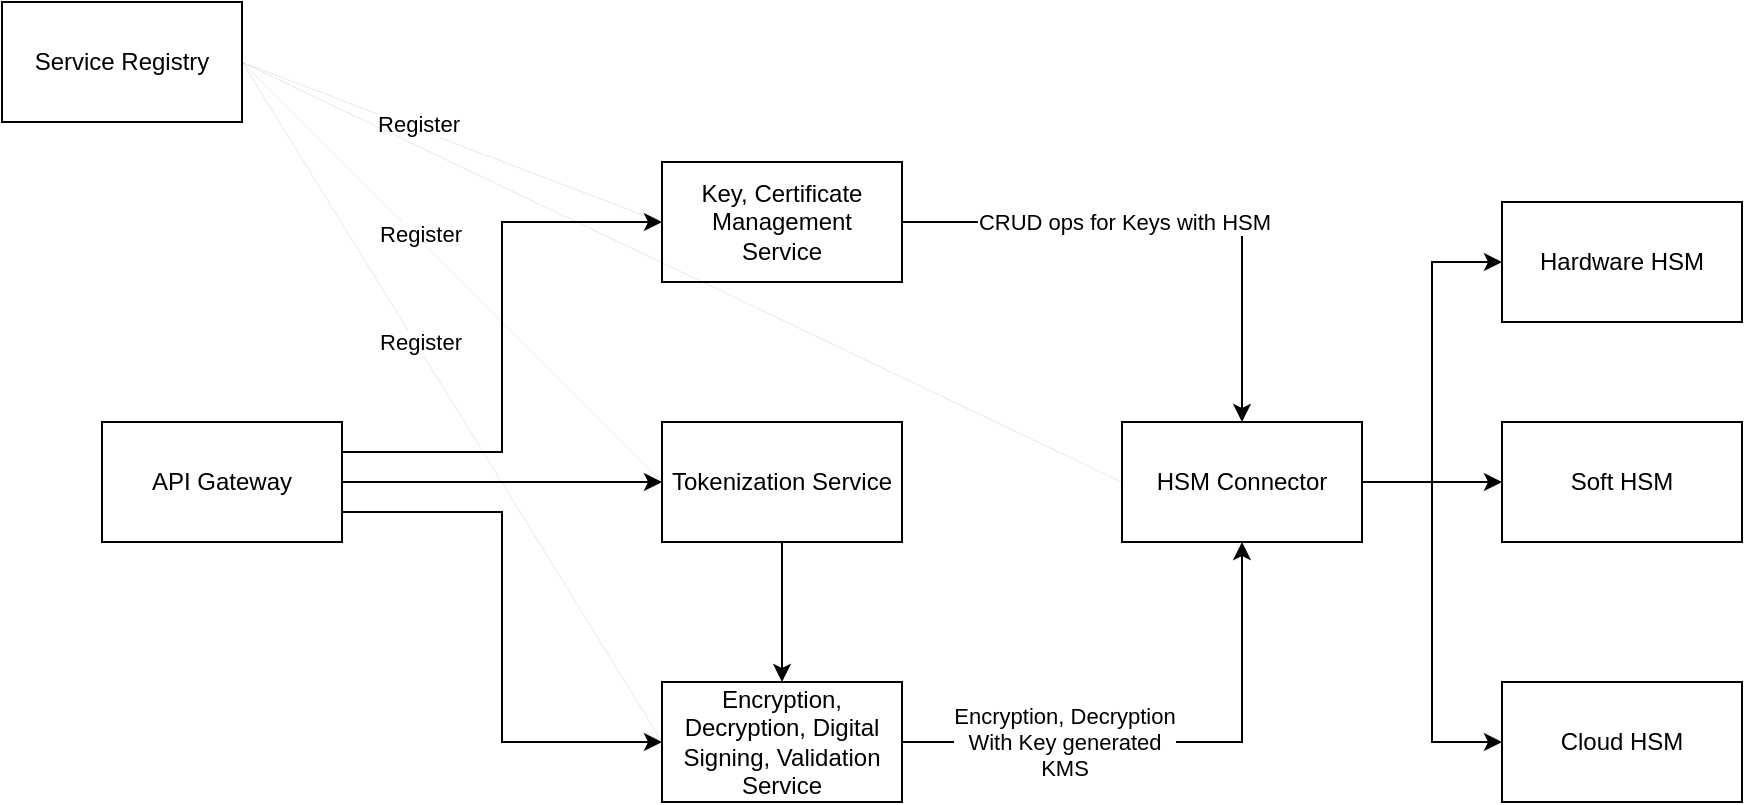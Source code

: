 <mxfile version="18.0.2" type="github">
  <diagram id="prtHgNgQTEPvFCAcTncT" name="Page-1">
    <mxGraphModel dx="877" dy="371" grid="1" gridSize="10" guides="1" tooltips="1" connect="1" arrows="1" fold="1" page="1" pageScale="1" pageWidth="827" pageHeight="1169" math="0" shadow="0">
      <root>
        <mxCell id="0" />
        <mxCell id="1" parent="0" />
        <mxCell id="hM5iM_jhT2QwWctelHCm-32" style="edgeStyle=orthogonalEdgeStyle;rounded=0;orthogonalLoop=1;jettySize=auto;html=1;exitX=0.5;exitY=1;exitDx=0;exitDy=0;entryX=0.5;entryY=0;entryDx=0;entryDy=0;strokeWidth=1;" edge="1" parent="1" source="hM5iM_jhT2QwWctelHCm-1" target="hM5iM_jhT2QwWctelHCm-7">
          <mxGeometry relative="1" as="geometry" />
        </mxCell>
        <mxCell id="hM5iM_jhT2QwWctelHCm-1" value="Tokenization Service" style="rounded=0;whiteSpace=wrap;html=1;" vertex="1" parent="1">
          <mxGeometry x="400" y="590" width="120" height="60" as="geometry" />
        </mxCell>
        <mxCell id="hM5iM_jhT2QwWctelHCm-10" style="edgeStyle=orthogonalEdgeStyle;rounded=0;orthogonalLoop=1;jettySize=auto;html=1;exitX=1;exitY=0.25;exitDx=0;exitDy=0;entryX=0;entryY=0.5;entryDx=0;entryDy=0;" edge="1" parent="1" source="hM5iM_jhT2QwWctelHCm-2" target="hM5iM_jhT2QwWctelHCm-8">
          <mxGeometry relative="1" as="geometry" />
        </mxCell>
        <mxCell id="hM5iM_jhT2QwWctelHCm-11" style="edgeStyle=orthogonalEdgeStyle;rounded=0;orthogonalLoop=1;jettySize=auto;html=1;exitX=1;exitY=0.5;exitDx=0;exitDy=0;entryX=0;entryY=0.5;entryDx=0;entryDy=0;" edge="1" parent="1" source="hM5iM_jhT2QwWctelHCm-2" target="hM5iM_jhT2QwWctelHCm-1">
          <mxGeometry relative="1" as="geometry" />
        </mxCell>
        <mxCell id="hM5iM_jhT2QwWctelHCm-12" style="edgeStyle=orthogonalEdgeStyle;rounded=0;orthogonalLoop=1;jettySize=auto;html=1;exitX=1;exitY=0.75;exitDx=0;exitDy=0;entryX=0;entryY=0.5;entryDx=0;entryDy=0;" edge="1" parent="1" source="hM5iM_jhT2QwWctelHCm-2" target="hM5iM_jhT2QwWctelHCm-7">
          <mxGeometry relative="1" as="geometry" />
        </mxCell>
        <mxCell id="hM5iM_jhT2QwWctelHCm-2" value="API Gateway" style="rounded=0;whiteSpace=wrap;html=1;" vertex="1" parent="1">
          <mxGeometry x="120" y="590" width="120" height="60" as="geometry" />
        </mxCell>
        <mxCell id="hM5iM_jhT2QwWctelHCm-30" style="edgeStyle=orthogonalEdgeStyle;rounded=0;orthogonalLoop=1;jettySize=auto;html=1;exitX=1;exitY=0.5;exitDx=0;exitDy=0;entryX=0.5;entryY=1;entryDx=0;entryDy=0;strokeWidth=1;" edge="1" parent="1" source="hM5iM_jhT2QwWctelHCm-7" target="hM5iM_jhT2QwWctelHCm-35">
          <mxGeometry relative="1" as="geometry" />
        </mxCell>
        <mxCell id="hM5iM_jhT2QwWctelHCm-31" value="Encryption, Decryption&lt;br&gt;With Key generated&lt;br&gt;KMS" style="edgeLabel;html=1;align=center;verticalAlign=middle;resizable=0;points=[];" vertex="1" connectable="0" parent="hM5iM_jhT2QwWctelHCm-30">
          <mxGeometry x="-0.763" y="-3" relative="1" as="geometry">
            <mxPoint x="49" y="-3" as="offset" />
          </mxGeometry>
        </mxCell>
        <mxCell id="hM5iM_jhT2QwWctelHCm-7" value="Encryption, Decryption, Digital Signing, Validation Service" style="rounded=0;whiteSpace=wrap;html=1;" vertex="1" parent="1">
          <mxGeometry x="400" y="720" width="120" height="60" as="geometry" />
        </mxCell>
        <mxCell id="hM5iM_jhT2QwWctelHCm-44" style="edgeStyle=orthogonalEdgeStyle;rounded=0;orthogonalLoop=1;jettySize=auto;html=1;exitX=1;exitY=0.5;exitDx=0;exitDy=0;entryX=0.5;entryY=0;entryDx=0;entryDy=0;strokeWidth=1;" edge="1" parent="1" source="hM5iM_jhT2QwWctelHCm-8" target="hM5iM_jhT2QwWctelHCm-35">
          <mxGeometry relative="1" as="geometry" />
        </mxCell>
        <mxCell id="hM5iM_jhT2QwWctelHCm-45" value="CRUD ops for Keys with HSM" style="edgeLabel;html=1;align=center;verticalAlign=middle;resizable=0;points=[];" vertex="1" connectable="0" parent="hM5iM_jhT2QwWctelHCm-44">
          <mxGeometry x="-0.538" relative="1" as="geometry">
            <mxPoint x="48" as="offset" />
          </mxGeometry>
        </mxCell>
        <mxCell id="hM5iM_jhT2QwWctelHCm-8" value="Key, Certificate Management&lt;br&gt;Service" style="rounded=0;whiteSpace=wrap;html=1;" vertex="1" parent="1">
          <mxGeometry x="400" y="460" width="120" height="60" as="geometry" />
        </mxCell>
        <mxCell id="hM5iM_jhT2QwWctelHCm-13" value="Soft HSM" style="rounded=0;whiteSpace=wrap;html=1;" vertex="1" parent="1">
          <mxGeometry x="820" y="590" width="120" height="60" as="geometry" />
        </mxCell>
        <mxCell id="hM5iM_jhT2QwWctelHCm-14" value="Service Registry" style="rounded=0;whiteSpace=wrap;html=1;" vertex="1" parent="1">
          <mxGeometry x="70" y="380" width="120" height="60" as="geometry" />
        </mxCell>
        <mxCell id="hM5iM_jhT2QwWctelHCm-15" value="" style="endArrow=none;dashed=1;html=1;dashPattern=1 3;strokeWidth=0;rounded=0;exitX=1;exitY=0.5;exitDx=0;exitDy=0;entryX=0;entryY=0.5;entryDx=0;entryDy=0;" edge="1" parent="1" source="hM5iM_jhT2QwWctelHCm-14" target="hM5iM_jhT2QwWctelHCm-7">
          <mxGeometry width="50" height="50" relative="1" as="geometry">
            <mxPoint x="190" y="530" as="sourcePoint" />
            <mxPoint x="440" y="540" as="targetPoint" />
          </mxGeometry>
        </mxCell>
        <mxCell id="hM5iM_jhT2QwWctelHCm-18" value="Register" style="edgeLabel;html=1;align=center;verticalAlign=middle;resizable=0;points=[];" vertex="1" connectable="0" parent="hM5iM_jhT2QwWctelHCm-15">
          <mxGeometry x="-0.171" y="2" relative="1" as="geometry">
            <mxPoint as="offset" />
          </mxGeometry>
        </mxCell>
        <mxCell id="hM5iM_jhT2QwWctelHCm-19" value="" style="endArrow=none;dashed=1;html=1;dashPattern=1 3;strokeWidth=0;rounded=0;exitX=1;exitY=0.5;exitDx=0;exitDy=0;entryX=0;entryY=0.5;entryDx=0;entryDy=0;" edge="1" parent="1" source="hM5iM_jhT2QwWctelHCm-14" target="hM5iM_jhT2QwWctelHCm-1">
          <mxGeometry width="50" height="50" relative="1" as="geometry">
            <mxPoint x="250" y="430" as="sourcePoint" />
            <mxPoint x="410" y="500" as="targetPoint" />
          </mxGeometry>
        </mxCell>
        <mxCell id="hM5iM_jhT2QwWctelHCm-20" value="Register" style="edgeLabel;html=1;align=center;verticalAlign=middle;resizable=0;points=[];" vertex="1" connectable="0" parent="hM5iM_jhT2QwWctelHCm-19">
          <mxGeometry x="-0.171" y="2" relative="1" as="geometry">
            <mxPoint as="offset" />
          </mxGeometry>
        </mxCell>
        <mxCell id="hM5iM_jhT2QwWctelHCm-24" value="" style="endArrow=none;dashed=1;html=1;dashPattern=1 3;strokeWidth=0;rounded=0;exitX=1;exitY=0.5;exitDx=0;exitDy=0;entryX=0;entryY=0.5;entryDx=0;entryDy=0;" edge="1" parent="1" source="hM5iM_jhT2QwWctelHCm-14" target="hM5iM_jhT2QwWctelHCm-8">
          <mxGeometry width="50" height="50" relative="1" as="geometry">
            <mxPoint x="250" y="430" as="sourcePoint" />
            <mxPoint x="410" y="630" as="targetPoint" />
          </mxGeometry>
        </mxCell>
        <mxCell id="hM5iM_jhT2QwWctelHCm-25" value="Register" style="edgeLabel;html=1;align=center;verticalAlign=middle;resizable=0;points=[];" vertex="1" connectable="0" parent="hM5iM_jhT2QwWctelHCm-24">
          <mxGeometry x="-0.171" y="2" relative="1" as="geometry">
            <mxPoint as="offset" />
          </mxGeometry>
        </mxCell>
        <mxCell id="hM5iM_jhT2QwWctelHCm-40" style="edgeStyle=orthogonalEdgeStyle;rounded=0;orthogonalLoop=1;jettySize=auto;html=1;exitX=1;exitY=0.5;exitDx=0;exitDy=0;entryX=0;entryY=0.5;entryDx=0;entryDy=0;strokeWidth=1;" edge="1" parent="1" source="hM5iM_jhT2QwWctelHCm-35" target="hM5iM_jhT2QwWctelHCm-39">
          <mxGeometry relative="1" as="geometry" />
        </mxCell>
        <mxCell id="hM5iM_jhT2QwWctelHCm-42" style="edgeStyle=orthogonalEdgeStyle;rounded=0;orthogonalLoop=1;jettySize=auto;html=1;exitX=1;exitY=0.5;exitDx=0;exitDy=0;entryX=0;entryY=0.5;entryDx=0;entryDy=0;strokeWidth=1;" edge="1" parent="1" source="hM5iM_jhT2QwWctelHCm-35" target="hM5iM_jhT2QwWctelHCm-41">
          <mxGeometry relative="1" as="geometry" />
        </mxCell>
        <mxCell id="hM5iM_jhT2QwWctelHCm-43" style="edgeStyle=orthogonalEdgeStyle;rounded=0;orthogonalLoop=1;jettySize=auto;html=1;exitX=1;exitY=0.5;exitDx=0;exitDy=0;strokeWidth=1;" edge="1" parent="1" source="hM5iM_jhT2QwWctelHCm-35">
          <mxGeometry relative="1" as="geometry">
            <mxPoint x="820" y="620" as="targetPoint" />
          </mxGeometry>
        </mxCell>
        <mxCell id="hM5iM_jhT2QwWctelHCm-35" value="HSM Connector" style="rounded=0;whiteSpace=wrap;html=1;" vertex="1" parent="1">
          <mxGeometry x="630" y="590" width="120" height="60" as="geometry" />
        </mxCell>
        <mxCell id="hM5iM_jhT2QwWctelHCm-39" value="Hardware HSM" style="rounded=0;whiteSpace=wrap;html=1;" vertex="1" parent="1">
          <mxGeometry x="820" y="480" width="120" height="60" as="geometry" />
        </mxCell>
        <mxCell id="hM5iM_jhT2QwWctelHCm-41" value="Cloud HSM" style="rounded=0;whiteSpace=wrap;html=1;" vertex="1" parent="1">
          <mxGeometry x="820" y="720" width="120" height="60" as="geometry" />
        </mxCell>
        <mxCell id="hM5iM_jhT2QwWctelHCm-46" value="" style="endArrow=none;dashed=1;html=1;dashPattern=1 3;strokeWidth=0;rounded=0;entryX=0;entryY=0.5;entryDx=0;entryDy=0;exitX=1;exitY=0.5;exitDx=0;exitDy=0;" edge="1" parent="1" source="hM5iM_jhT2QwWctelHCm-14" target="hM5iM_jhT2QwWctelHCm-35">
          <mxGeometry width="50" height="50" relative="1" as="geometry">
            <mxPoint x="200" y="420" as="sourcePoint" />
            <mxPoint x="620" y="610" as="targetPoint" />
          </mxGeometry>
        </mxCell>
      </root>
    </mxGraphModel>
  </diagram>
</mxfile>
